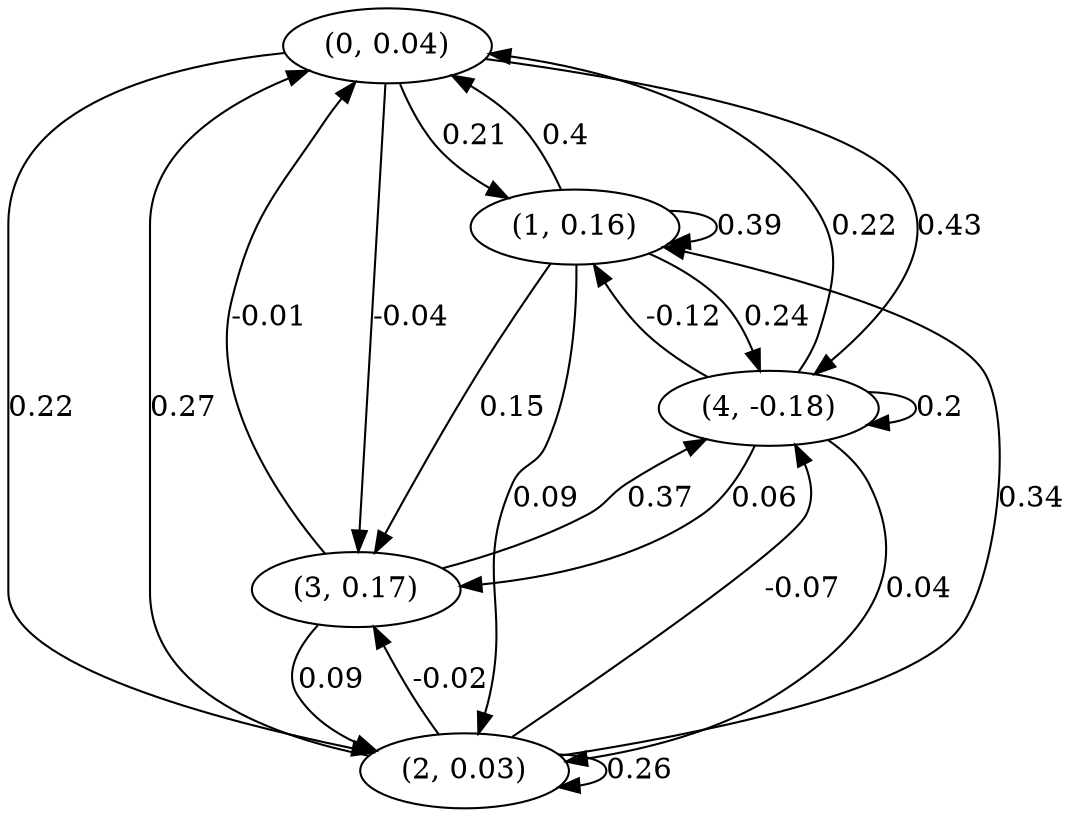 digraph {
    0 [ label = "(0, 0.04)" ]
    1 [ label = "(1, 0.16)" ]
    2 [ label = "(2, 0.03)" ]
    3 [ label = "(3, 0.17)" ]
    4 [ label = "(4, -0.18)" ]
    1 -> 1 [ label = "0.39" ]
    2 -> 2 [ label = "0.26" ]
    4 -> 4 [ label = "0.2" ]
    1 -> 0 [ label = "0.4" ]
    2 -> 0 [ label = "0.27" ]
    3 -> 0 [ label = "-0.01" ]
    4 -> 0 [ label = "0.22" ]
    0 -> 1 [ label = "0.21" ]
    2 -> 1 [ label = "0.34" ]
    4 -> 1 [ label = "-0.12" ]
    0 -> 2 [ label = "0.22" ]
    1 -> 2 [ label = "0.09" ]
    3 -> 2 [ label = "0.09" ]
    4 -> 2 [ label = "0.04" ]
    0 -> 3 [ label = "-0.04" ]
    1 -> 3 [ label = "0.15" ]
    2 -> 3 [ label = "-0.02" ]
    4 -> 3 [ label = "0.06" ]
    0 -> 4 [ label = "0.43" ]
    1 -> 4 [ label = "0.24" ]
    2 -> 4 [ label = "-0.07" ]
    3 -> 4 [ label = "0.37" ]
}


